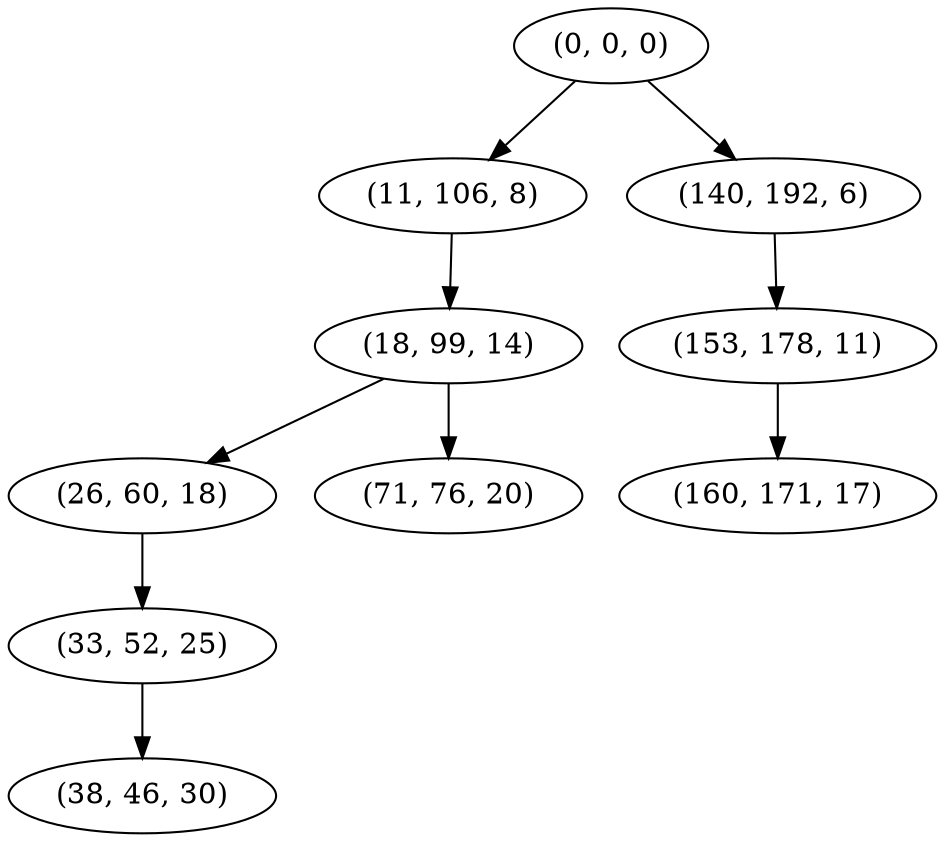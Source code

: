 digraph tree {
    "(0, 0, 0)";
    "(11, 106, 8)";
    "(18, 99, 14)";
    "(26, 60, 18)";
    "(33, 52, 25)";
    "(38, 46, 30)";
    "(71, 76, 20)";
    "(140, 192, 6)";
    "(153, 178, 11)";
    "(160, 171, 17)";
    "(0, 0, 0)" -> "(11, 106, 8)";
    "(0, 0, 0)" -> "(140, 192, 6)";
    "(11, 106, 8)" -> "(18, 99, 14)";
    "(18, 99, 14)" -> "(26, 60, 18)";
    "(18, 99, 14)" -> "(71, 76, 20)";
    "(26, 60, 18)" -> "(33, 52, 25)";
    "(33, 52, 25)" -> "(38, 46, 30)";
    "(140, 192, 6)" -> "(153, 178, 11)";
    "(153, 178, 11)" -> "(160, 171, 17)";
}
